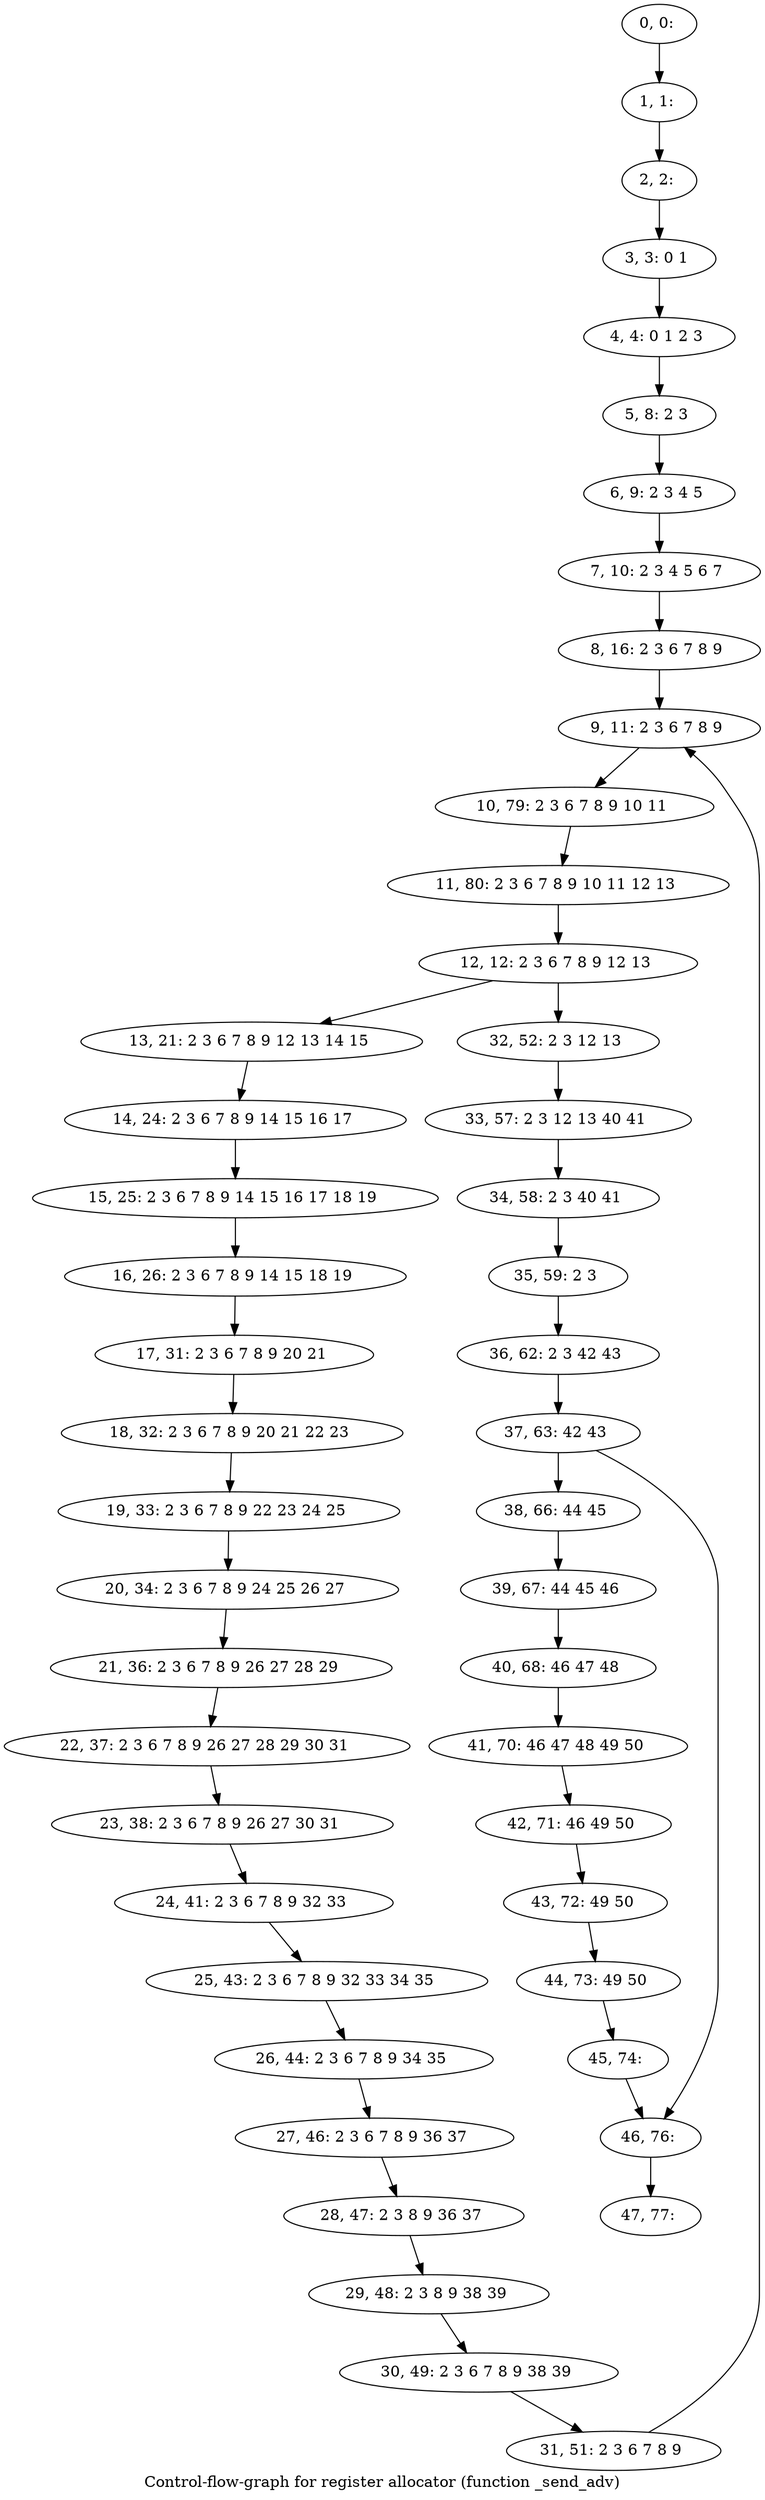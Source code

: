 digraph G {
graph [label="Control-flow-graph for register allocator (function _send_adv)"]
0[label="0, 0: "];
1[label="1, 1: "];
2[label="2, 2: "];
3[label="3, 3: 0 1 "];
4[label="4, 4: 0 1 2 3 "];
5[label="5, 8: 2 3 "];
6[label="6, 9: 2 3 4 5 "];
7[label="7, 10: 2 3 4 5 6 7 "];
8[label="8, 16: 2 3 6 7 8 9 "];
9[label="9, 11: 2 3 6 7 8 9 "];
10[label="10, 79: 2 3 6 7 8 9 10 11 "];
11[label="11, 80: 2 3 6 7 8 9 10 11 12 13 "];
12[label="12, 12: 2 3 6 7 8 9 12 13 "];
13[label="13, 21: 2 3 6 7 8 9 12 13 14 15 "];
14[label="14, 24: 2 3 6 7 8 9 14 15 16 17 "];
15[label="15, 25: 2 3 6 7 8 9 14 15 16 17 18 19 "];
16[label="16, 26: 2 3 6 7 8 9 14 15 18 19 "];
17[label="17, 31: 2 3 6 7 8 9 20 21 "];
18[label="18, 32: 2 3 6 7 8 9 20 21 22 23 "];
19[label="19, 33: 2 3 6 7 8 9 22 23 24 25 "];
20[label="20, 34: 2 3 6 7 8 9 24 25 26 27 "];
21[label="21, 36: 2 3 6 7 8 9 26 27 28 29 "];
22[label="22, 37: 2 3 6 7 8 9 26 27 28 29 30 31 "];
23[label="23, 38: 2 3 6 7 8 9 26 27 30 31 "];
24[label="24, 41: 2 3 6 7 8 9 32 33 "];
25[label="25, 43: 2 3 6 7 8 9 32 33 34 35 "];
26[label="26, 44: 2 3 6 7 8 9 34 35 "];
27[label="27, 46: 2 3 6 7 8 9 36 37 "];
28[label="28, 47: 2 3 8 9 36 37 "];
29[label="29, 48: 2 3 8 9 38 39 "];
30[label="30, 49: 2 3 6 7 8 9 38 39 "];
31[label="31, 51: 2 3 6 7 8 9 "];
32[label="32, 52: 2 3 12 13 "];
33[label="33, 57: 2 3 12 13 40 41 "];
34[label="34, 58: 2 3 40 41 "];
35[label="35, 59: 2 3 "];
36[label="36, 62: 2 3 42 43 "];
37[label="37, 63: 42 43 "];
38[label="38, 66: 44 45 "];
39[label="39, 67: 44 45 46 "];
40[label="40, 68: 46 47 48 "];
41[label="41, 70: 46 47 48 49 50 "];
42[label="42, 71: 46 49 50 "];
43[label="43, 72: 49 50 "];
44[label="44, 73: 49 50 "];
45[label="45, 74: "];
46[label="46, 76: "];
47[label="47, 77: "];
0->1 ;
1->2 ;
2->3 ;
3->4 ;
4->5 ;
5->6 ;
6->7 ;
7->8 ;
8->9 ;
9->10 ;
10->11 ;
11->12 ;
12->13 ;
12->32 ;
13->14 ;
14->15 ;
15->16 ;
16->17 ;
17->18 ;
18->19 ;
19->20 ;
20->21 ;
21->22 ;
22->23 ;
23->24 ;
24->25 ;
25->26 ;
26->27 ;
27->28 ;
28->29 ;
29->30 ;
30->31 ;
31->9 ;
32->33 ;
33->34 ;
34->35 ;
35->36 ;
36->37 ;
37->38 ;
37->46 ;
38->39 ;
39->40 ;
40->41 ;
41->42 ;
42->43 ;
43->44 ;
44->45 ;
45->46 ;
46->47 ;
}
